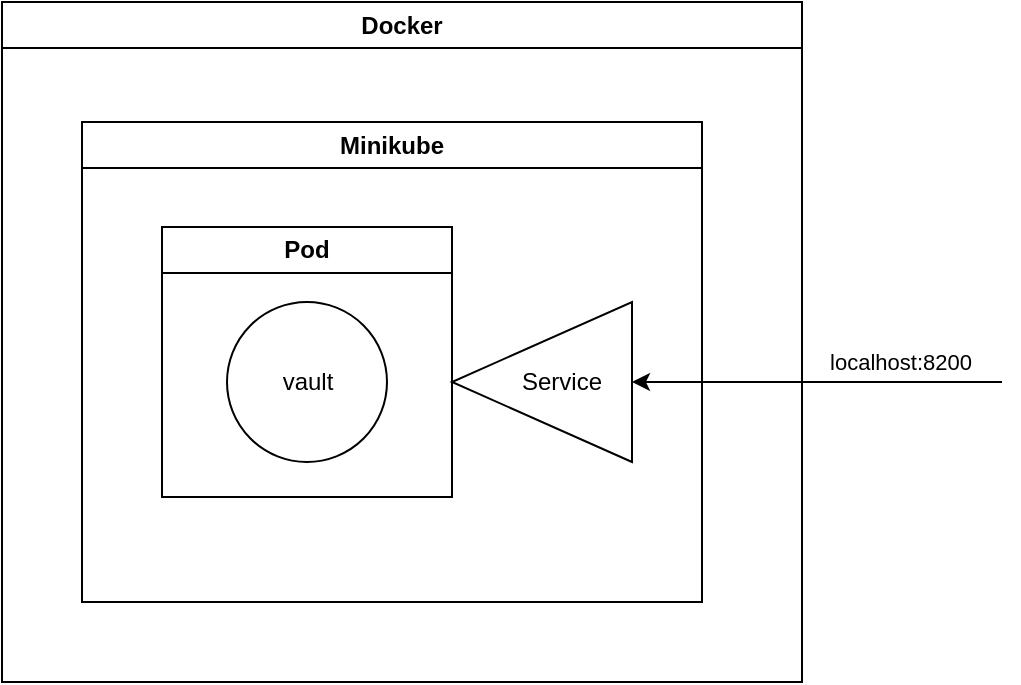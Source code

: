 <mxfile version="21.3.8" type="device">
  <diagram name="Page-1" id="F3PHxVKM1yOQ9DfEnaqc">
    <mxGraphModel dx="892" dy="523" grid="1" gridSize="10" guides="1" tooltips="1" connect="1" arrows="1" fold="1" page="1" pageScale="1" pageWidth="827" pageHeight="1169" math="0" shadow="0">
      <root>
        <mxCell id="0" />
        <mxCell id="1" parent="0" />
        <mxCell id="1IW16SQAIGbm7M17Fada-5" value="Docker" style="swimlane;whiteSpace=wrap;html=1;" vertex="1" parent="1">
          <mxGeometry x="20" y="180" width="400" height="340" as="geometry" />
        </mxCell>
        <mxCell id="1IW16SQAIGbm7M17Fada-4" value="Minikube" style="swimlane;whiteSpace=wrap;html=1;" vertex="1" parent="1IW16SQAIGbm7M17Fada-5">
          <mxGeometry x="40" y="60" width="310" height="240" as="geometry" />
        </mxCell>
        <mxCell id="1IW16SQAIGbm7M17Fada-6" value="Pod" style="swimlane;whiteSpace=wrap;html=1;" vertex="1" parent="1IW16SQAIGbm7M17Fada-4">
          <mxGeometry x="40" y="52.5" width="145" height="135" as="geometry" />
        </mxCell>
        <mxCell id="1IW16SQAIGbm7M17Fada-7" value="vault" style="ellipse;whiteSpace=wrap;html=1;aspect=fixed;" vertex="1" parent="1IW16SQAIGbm7M17Fada-6">
          <mxGeometry x="32.5" y="37.5" width="80" height="80" as="geometry" />
        </mxCell>
        <mxCell id="1IW16SQAIGbm7M17Fada-2" value="&amp;nbsp; &amp;nbsp; &amp;nbsp; Service" style="triangle;whiteSpace=wrap;html=1;rotation=0;direction=west;" vertex="1" parent="1IW16SQAIGbm7M17Fada-4">
          <mxGeometry x="185" y="90" width="90" height="80" as="geometry" />
        </mxCell>
        <mxCell id="1IW16SQAIGbm7M17Fada-8" value="" style="endArrow=classic;html=1;rounded=0;entryX=0;entryY=0.5;entryDx=0;entryDy=0;" edge="1" parent="1" target="1IW16SQAIGbm7M17Fada-2">
          <mxGeometry width="50" height="50" relative="1" as="geometry">
            <mxPoint x="520" y="370" as="sourcePoint" />
            <mxPoint x="540" y="370" as="targetPoint" />
          </mxGeometry>
        </mxCell>
        <mxCell id="1IW16SQAIGbm7M17Fada-9" value="localhost:8200" style="edgeLabel;html=1;align=center;verticalAlign=middle;resizable=0;points=[];" vertex="1" connectable="0" parent="1IW16SQAIGbm7M17Fada-8">
          <mxGeometry x="-0.449" relative="1" as="geometry">
            <mxPoint y="-10" as="offset" />
          </mxGeometry>
        </mxCell>
      </root>
    </mxGraphModel>
  </diagram>
</mxfile>
